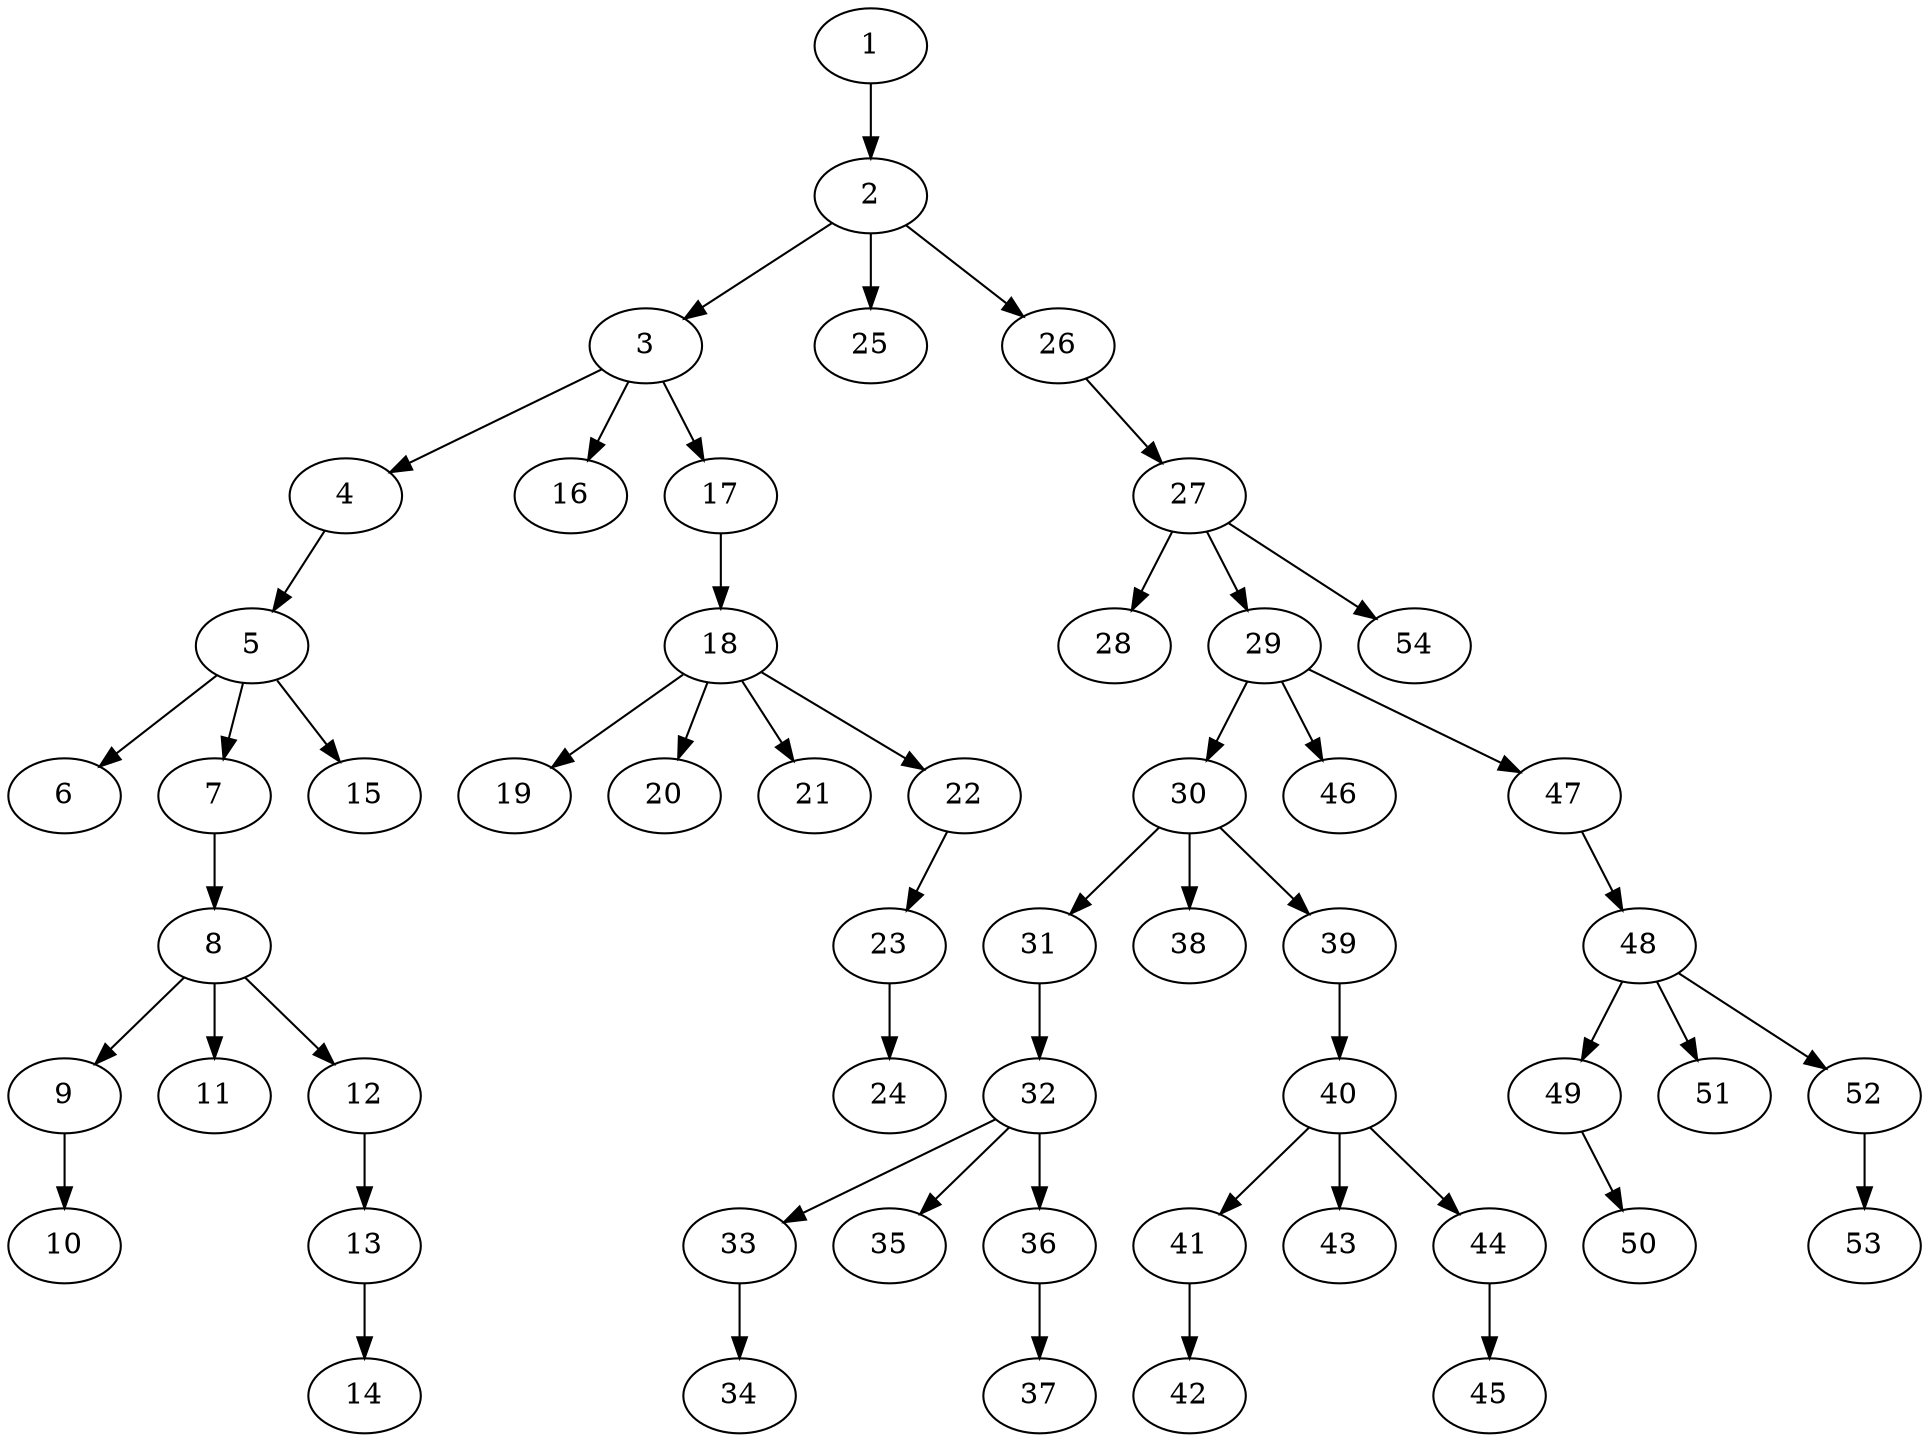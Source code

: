 strict digraph "" {
	1 -> 2;
	2 -> 3;
	2 -> 25;
	2 -> 26;
	3 -> 4;
	3 -> 16;
	3 -> 17;
	4 -> 5;
	5 -> 6;
	5 -> 7;
	5 -> 15;
	7 -> 8;
	8 -> 9;
	8 -> 11;
	8 -> 12;
	9 -> 10;
	12 -> 13;
	13 -> 14;
	17 -> 18;
	18 -> 19;
	18 -> 20;
	18 -> 21;
	18 -> 22;
	22 -> 23;
	23 -> 24;
	26 -> 27;
	27 -> 28;
	27 -> 29;
	27 -> 54;
	29 -> 30;
	29 -> 46;
	29 -> 47;
	30 -> 31;
	30 -> 38;
	30 -> 39;
	31 -> 32;
	32 -> 33;
	32 -> 35;
	32 -> 36;
	33 -> 34;
	36 -> 37;
	39 -> 40;
	40 -> 41;
	40 -> 43;
	40 -> 44;
	41 -> 42;
	44 -> 45;
	47 -> 48;
	48 -> 49;
	48 -> 51;
	48 -> 52;
	49 -> 50;
	52 -> 53;
}
